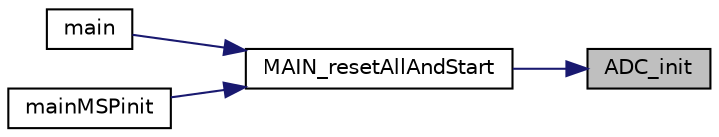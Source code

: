 digraph "ADC_init"
{
 // LATEX_PDF_SIZE
  edge [fontname="Helvetica",fontsize="10",labelfontname="Helvetica",labelfontsize="10"];
  node [fontname="Helvetica",fontsize="10",shape=record];
  rankdir="RL";
  Node1 [label="ADC_init",height=0.2,width=0.4,color="black", fillcolor="grey75", style="filled", fontcolor="black",tooltip=" "];
  Node1 -> Node2 [dir="back",color="midnightblue",fontsize="10",style="solid",fontname="Helvetica"];
  Node2 [label="MAIN_resetAllAndStart",height=0.2,width=0.4,color="black", fillcolor="white", style="filled",URL="$main_m_s_p_8h.html#a942f7a7cb88a9446f3b8486747e3e092",tooltip=" "];
  Node2 -> Node3 [dir="back",color="midnightblue",fontsize="10",style="solid",fontname="Helvetica"];
  Node3 [label="main",height=0.2,width=0.4,color="black", fillcolor="white", style="filled",URL="$main_8c.html#a840291bc02cba5474a4cb46a9b9566fe",tooltip=" "];
  Node2 -> Node4 [dir="back",color="midnightblue",fontsize="10",style="solid",fontname="Helvetica"];
  Node4 [label="mainMSPinit",height=0.2,width=0.4,color="black", fillcolor="white", style="filled",URL="$main_m_s_p_8h.html#a45dbb8bcf720b1d542eca135e07f96f8",tooltip=" "];
}
